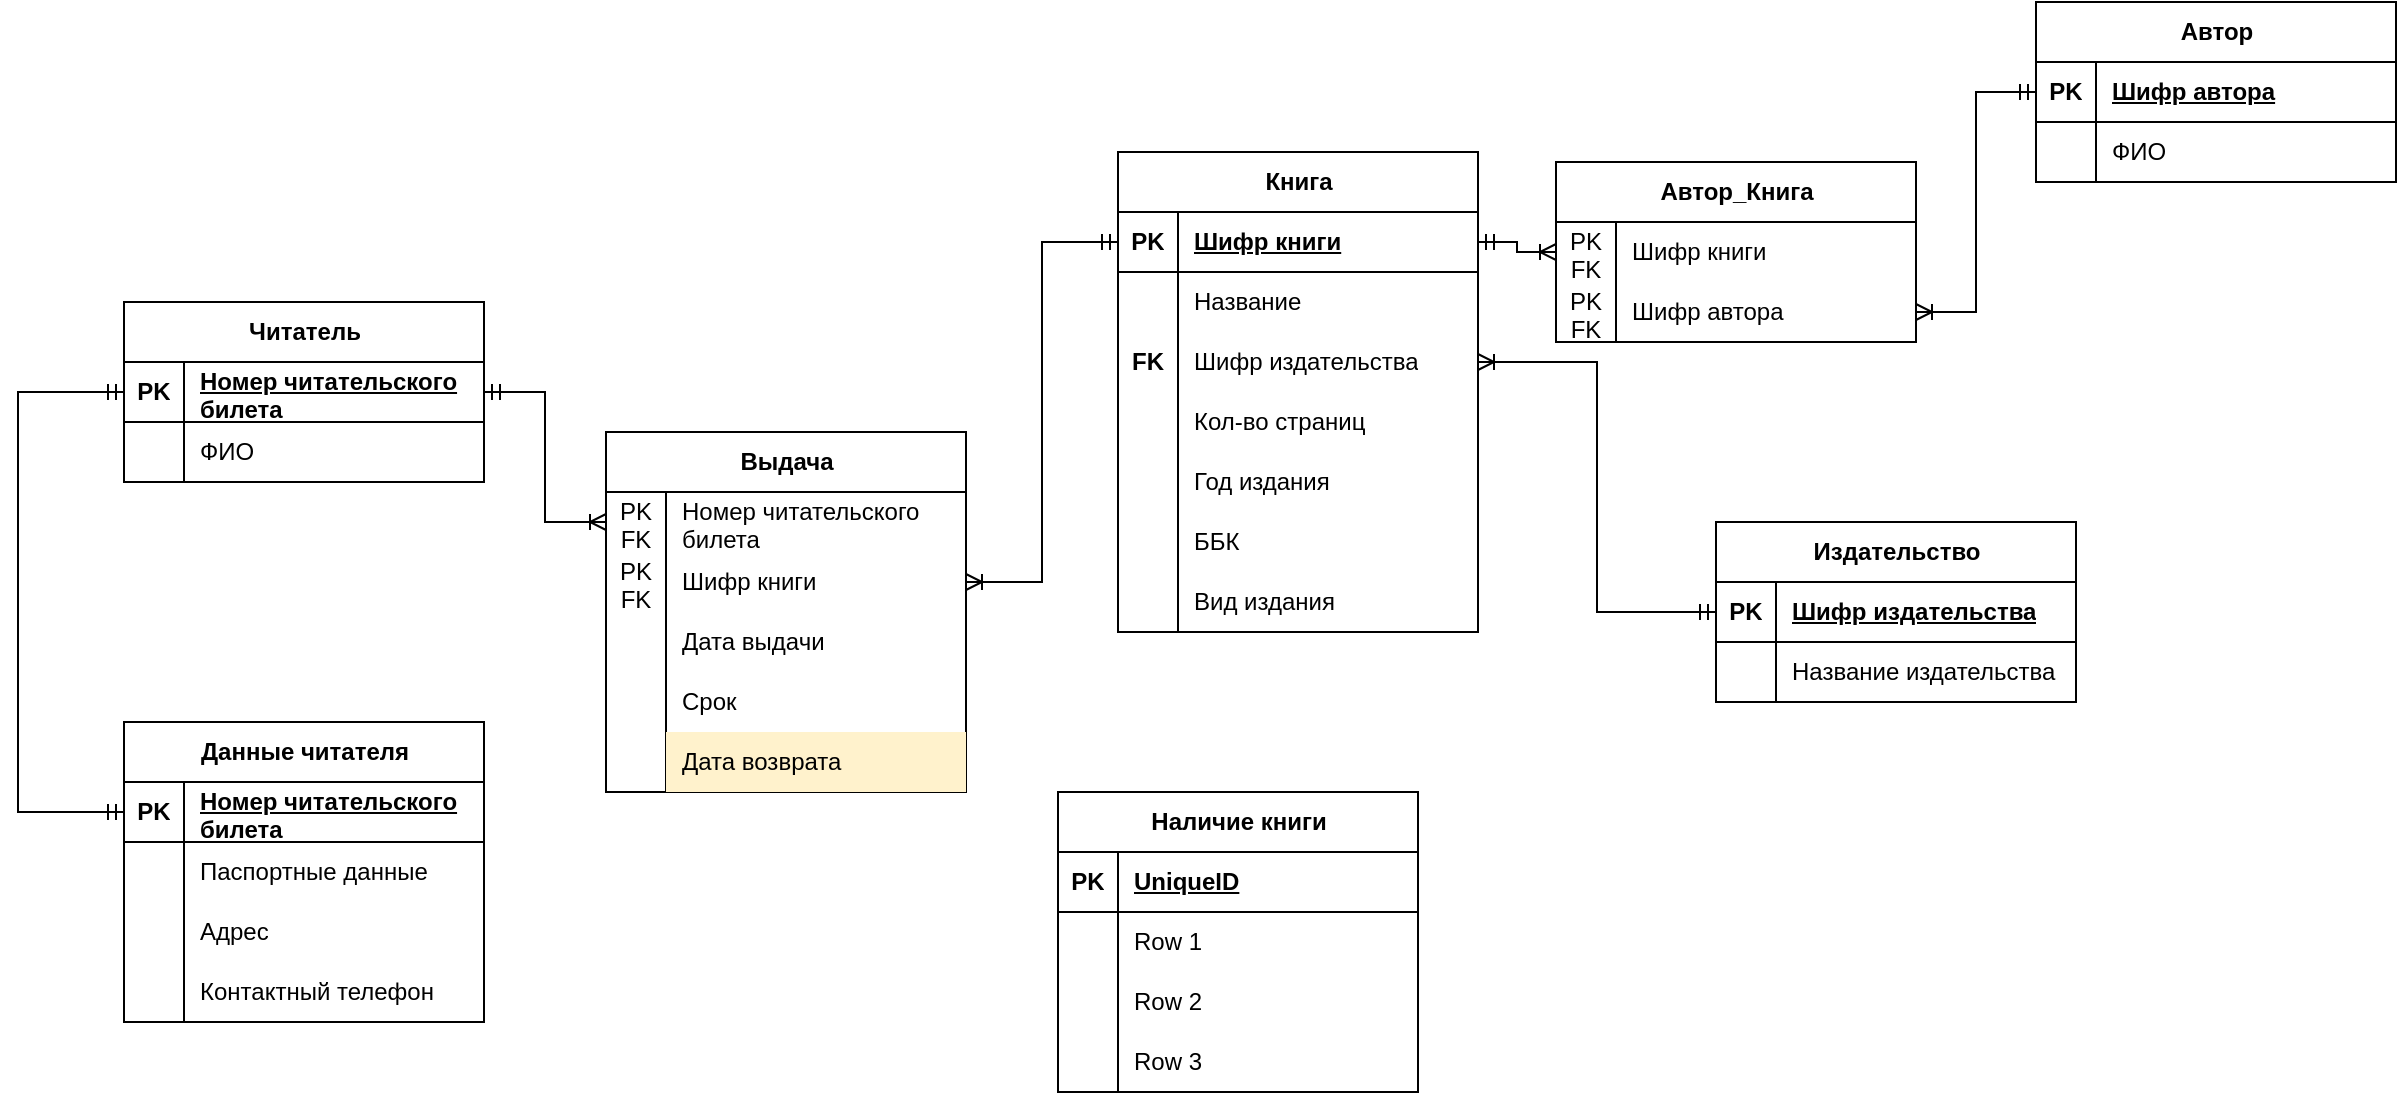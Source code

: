 <mxfile version="24.7.17">
  <diagram name="Страница — 1" id="LzeBoXB8WUXF_K56pBC5">
    <mxGraphModel dx="1434" dy="780" grid="1" gridSize="10" guides="1" tooltips="1" connect="1" arrows="1" fold="1" page="1" pageScale="1" pageWidth="827" pageHeight="1169" math="0" shadow="0">
      <root>
        <mxCell id="0" />
        <mxCell id="1" parent="0" />
        <mxCell id="ftoQZZpWw4mEpKQm2R86-1" value="Книга" style="shape=table;startSize=30;container=1;collapsible=1;childLayout=tableLayout;fixedRows=1;rowLines=0;fontStyle=1;align=center;resizeLast=1;html=1;" vertex="1" parent="1">
          <mxGeometry x="580" y="95" width="180" height="240" as="geometry" />
        </mxCell>
        <mxCell id="ftoQZZpWw4mEpKQm2R86-2" value="" style="shape=tableRow;horizontal=0;startSize=0;swimlaneHead=0;swimlaneBody=0;fillColor=none;collapsible=0;dropTarget=0;points=[[0,0.5],[1,0.5]];portConstraint=eastwest;top=0;left=0;right=0;bottom=1;" vertex="1" parent="ftoQZZpWw4mEpKQm2R86-1">
          <mxGeometry y="30" width="180" height="30" as="geometry" />
        </mxCell>
        <mxCell id="ftoQZZpWw4mEpKQm2R86-3" value="PK" style="shape=partialRectangle;connectable=0;fillColor=none;top=0;left=0;bottom=0;right=0;fontStyle=1;overflow=hidden;whiteSpace=wrap;html=1;" vertex="1" parent="ftoQZZpWw4mEpKQm2R86-2">
          <mxGeometry width="30" height="30" as="geometry">
            <mxRectangle width="30" height="30" as="alternateBounds" />
          </mxGeometry>
        </mxCell>
        <mxCell id="ftoQZZpWw4mEpKQm2R86-4" value="Шифр книги" style="shape=partialRectangle;connectable=0;fillColor=none;top=0;left=0;bottom=0;right=0;align=left;spacingLeft=6;fontStyle=5;overflow=hidden;whiteSpace=wrap;html=1;" vertex="1" parent="ftoQZZpWw4mEpKQm2R86-2">
          <mxGeometry x="30" width="150" height="30" as="geometry">
            <mxRectangle width="150" height="30" as="alternateBounds" />
          </mxGeometry>
        </mxCell>
        <mxCell id="ftoQZZpWw4mEpKQm2R86-5" value="" style="shape=tableRow;horizontal=0;startSize=0;swimlaneHead=0;swimlaneBody=0;fillColor=none;collapsible=0;dropTarget=0;points=[[0,0.5],[1,0.5]];portConstraint=eastwest;top=0;left=0;right=0;bottom=0;" vertex="1" parent="ftoQZZpWw4mEpKQm2R86-1">
          <mxGeometry y="60" width="180" height="30" as="geometry" />
        </mxCell>
        <mxCell id="ftoQZZpWw4mEpKQm2R86-6" value="" style="shape=partialRectangle;connectable=0;fillColor=none;top=0;left=0;bottom=0;right=0;editable=1;overflow=hidden;whiteSpace=wrap;html=1;" vertex="1" parent="ftoQZZpWw4mEpKQm2R86-5">
          <mxGeometry width="30" height="30" as="geometry">
            <mxRectangle width="30" height="30" as="alternateBounds" />
          </mxGeometry>
        </mxCell>
        <mxCell id="ftoQZZpWw4mEpKQm2R86-7" value="Название" style="shape=partialRectangle;connectable=0;fillColor=none;top=0;left=0;bottom=0;right=0;align=left;spacingLeft=6;overflow=hidden;whiteSpace=wrap;html=1;" vertex="1" parent="ftoQZZpWw4mEpKQm2R86-5">
          <mxGeometry x="30" width="150" height="30" as="geometry">
            <mxRectangle width="150" height="30" as="alternateBounds" />
          </mxGeometry>
        </mxCell>
        <mxCell id="ftoQZZpWw4mEpKQm2R86-11" value="" style="shape=tableRow;horizontal=0;startSize=0;swimlaneHead=0;swimlaneBody=0;fillColor=none;collapsible=0;dropTarget=0;points=[[0,0.5],[1,0.5]];portConstraint=eastwest;top=0;left=0;right=0;bottom=0;" vertex="1" parent="ftoQZZpWw4mEpKQm2R86-1">
          <mxGeometry y="90" width="180" height="30" as="geometry" />
        </mxCell>
        <mxCell id="ftoQZZpWw4mEpKQm2R86-12" value="&lt;b&gt;FK&lt;/b&gt;" style="shape=partialRectangle;connectable=0;fillColor=none;top=0;left=0;bottom=0;right=0;editable=1;overflow=hidden;whiteSpace=wrap;html=1;strokeWidth=1;perimeterSpacing=1;" vertex="1" parent="ftoQZZpWw4mEpKQm2R86-11">
          <mxGeometry width="30" height="30" as="geometry">
            <mxRectangle width="30" height="30" as="alternateBounds" />
          </mxGeometry>
        </mxCell>
        <mxCell id="ftoQZZpWw4mEpKQm2R86-13" value="Шифр издательства" style="shape=partialRectangle;connectable=0;fillColor=none;top=0;left=0;bottom=0;right=0;align=left;spacingLeft=6;overflow=hidden;whiteSpace=wrap;html=1;" vertex="1" parent="ftoQZZpWw4mEpKQm2R86-11">
          <mxGeometry x="30" width="150" height="30" as="geometry">
            <mxRectangle width="150" height="30" as="alternateBounds" />
          </mxGeometry>
        </mxCell>
        <mxCell id="ftoQZZpWw4mEpKQm2R86-17" style="shape=tableRow;horizontal=0;startSize=0;swimlaneHead=0;swimlaneBody=0;fillColor=none;collapsible=0;dropTarget=0;points=[[0,0.5],[1,0.5]];portConstraint=eastwest;top=0;left=0;right=0;bottom=0;" vertex="1" parent="ftoQZZpWw4mEpKQm2R86-1">
          <mxGeometry y="120" width="180" height="30" as="geometry" />
        </mxCell>
        <mxCell id="ftoQZZpWw4mEpKQm2R86-18" style="shape=partialRectangle;connectable=0;fillColor=none;top=0;left=0;bottom=0;right=0;editable=1;overflow=hidden;whiteSpace=wrap;html=1;" vertex="1" parent="ftoQZZpWw4mEpKQm2R86-17">
          <mxGeometry width="30" height="30" as="geometry">
            <mxRectangle width="30" height="30" as="alternateBounds" />
          </mxGeometry>
        </mxCell>
        <mxCell id="ftoQZZpWw4mEpKQm2R86-19" value="Кол-во страниц" style="shape=partialRectangle;connectable=0;fillColor=none;top=0;left=0;bottom=0;right=0;align=left;spacingLeft=6;overflow=hidden;whiteSpace=wrap;html=1;" vertex="1" parent="ftoQZZpWw4mEpKQm2R86-17">
          <mxGeometry x="30" width="150" height="30" as="geometry">
            <mxRectangle width="150" height="30" as="alternateBounds" />
          </mxGeometry>
        </mxCell>
        <mxCell id="ftoQZZpWw4mEpKQm2R86-93" style="shape=tableRow;horizontal=0;startSize=0;swimlaneHead=0;swimlaneBody=0;fillColor=none;collapsible=0;dropTarget=0;points=[[0,0.5],[1,0.5]];portConstraint=eastwest;top=0;left=0;right=0;bottom=0;" vertex="1" parent="ftoQZZpWw4mEpKQm2R86-1">
          <mxGeometry y="150" width="180" height="30" as="geometry" />
        </mxCell>
        <mxCell id="ftoQZZpWw4mEpKQm2R86-94" style="shape=partialRectangle;connectable=0;fillColor=none;top=0;left=0;bottom=0;right=0;editable=1;overflow=hidden;whiteSpace=wrap;html=1;" vertex="1" parent="ftoQZZpWw4mEpKQm2R86-93">
          <mxGeometry width="30" height="30" as="geometry">
            <mxRectangle width="30" height="30" as="alternateBounds" />
          </mxGeometry>
        </mxCell>
        <mxCell id="ftoQZZpWw4mEpKQm2R86-95" value="Год издания" style="shape=partialRectangle;connectable=0;fillColor=none;top=0;left=0;bottom=0;right=0;align=left;spacingLeft=6;overflow=hidden;whiteSpace=wrap;html=1;" vertex="1" parent="ftoQZZpWw4mEpKQm2R86-93">
          <mxGeometry x="30" width="150" height="30" as="geometry">
            <mxRectangle width="150" height="30" as="alternateBounds" />
          </mxGeometry>
        </mxCell>
        <mxCell id="ftoQZZpWw4mEpKQm2R86-14" style="shape=tableRow;horizontal=0;startSize=0;swimlaneHead=0;swimlaneBody=0;fillColor=none;collapsible=0;dropTarget=0;points=[[0,0.5],[1,0.5]];portConstraint=eastwest;top=0;left=0;right=0;bottom=0;" vertex="1" parent="ftoQZZpWw4mEpKQm2R86-1">
          <mxGeometry y="180" width="180" height="30" as="geometry" />
        </mxCell>
        <mxCell id="ftoQZZpWw4mEpKQm2R86-15" style="shape=partialRectangle;connectable=0;fillColor=none;top=0;left=0;bottom=0;right=0;editable=1;overflow=hidden;whiteSpace=wrap;html=1;" vertex="1" parent="ftoQZZpWw4mEpKQm2R86-14">
          <mxGeometry width="30" height="30" as="geometry">
            <mxRectangle width="30" height="30" as="alternateBounds" />
          </mxGeometry>
        </mxCell>
        <mxCell id="ftoQZZpWw4mEpKQm2R86-16" value="ББК" style="shape=partialRectangle;connectable=0;fillColor=none;top=0;left=0;bottom=0;right=0;align=left;spacingLeft=6;overflow=hidden;whiteSpace=wrap;html=1;" vertex="1" parent="ftoQZZpWw4mEpKQm2R86-14">
          <mxGeometry x="30" width="150" height="30" as="geometry">
            <mxRectangle width="150" height="30" as="alternateBounds" />
          </mxGeometry>
        </mxCell>
        <mxCell id="ftoQZZpWw4mEpKQm2R86-90" style="shape=tableRow;horizontal=0;startSize=0;swimlaneHead=0;swimlaneBody=0;fillColor=none;collapsible=0;dropTarget=0;points=[[0,0.5],[1,0.5]];portConstraint=eastwest;top=0;left=0;right=0;bottom=0;" vertex="1" parent="ftoQZZpWw4mEpKQm2R86-1">
          <mxGeometry y="210" width="180" height="30" as="geometry" />
        </mxCell>
        <mxCell id="ftoQZZpWw4mEpKQm2R86-91" style="shape=partialRectangle;connectable=0;fillColor=none;top=0;left=0;bottom=0;right=0;editable=1;overflow=hidden;whiteSpace=wrap;html=1;" vertex="1" parent="ftoQZZpWw4mEpKQm2R86-90">
          <mxGeometry width="30" height="30" as="geometry">
            <mxRectangle width="30" height="30" as="alternateBounds" />
          </mxGeometry>
        </mxCell>
        <mxCell id="ftoQZZpWw4mEpKQm2R86-92" value="Вид издания" style="shape=partialRectangle;connectable=0;fillColor=none;top=0;left=0;bottom=0;right=0;align=left;spacingLeft=6;overflow=hidden;whiteSpace=wrap;html=1;" vertex="1" parent="ftoQZZpWw4mEpKQm2R86-90">
          <mxGeometry x="30" width="150" height="30" as="geometry">
            <mxRectangle width="150" height="30" as="alternateBounds" />
          </mxGeometry>
        </mxCell>
        <mxCell id="ftoQZZpWw4mEpKQm2R86-20" value="Автор" style="shape=table;startSize=30;container=1;collapsible=1;childLayout=tableLayout;fixedRows=1;rowLines=0;fontStyle=1;align=center;resizeLast=1;html=1;" vertex="1" parent="1">
          <mxGeometry x="1039" y="20" width="180" height="90" as="geometry" />
        </mxCell>
        <mxCell id="ftoQZZpWw4mEpKQm2R86-21" value="" style="shape=tableRow;horizontal=0;startSize=0;swimlaneHead=0;swimlaneBody=0;fillColor=none;collapsible=0;dropTarget=0;points=[[0,0.5],[1,0.5]];portConstraint=eastwest;top=0;left=0;right=0;bottom=1;" vertex="1" parent="ftoQZZpWw4mEpKQm2R86-20">
          <mxGeometry y="30" width="180" height="30" as="geometry" />
        </mxCell>
        <mxCell id="ftoQZZpWw4mEpKQm2R86-22" value="PK" style="shape=partialRectangle;connectable=0;fillColor=none;top=0;left=0;bottom=0;right=0;fontStyle=1;overflow=hidden;whiteSpace=wrap;html=1;" vertex="1" parent="ftoQZZpWw4mEpKQm2R86-21">
          <mxGeometry width="30" height="30" as="geometry">
            <mxRectangle width="30" height="30" as="alternateBounds" />
          </mxGeometry>
        </mxCell>
        <mxCell id="ftoQZZpWw4mEpKQm2R86-23" value="Шифр автора" style="shape=partialRectangle;connectable=0;fillColor=none;top=0;left=0;bottom=0;right=0;align=left;spacingLeft=6;fontStyle=5;overflow=hidden;whiteSpace=wrap;html=1;" vertex="1" parent="ftoQZZpWw4mEpKQm2R86-21">
          <mxGeometry x="30" width="150" height="30" as="geometry">
            <mxRectangle width="150" height="30" as="alternateBounds" />
          </mxGeometry>
        </mxCell>
        <mxCell id="ftoQZZpWw4mEpKQm2R86-24" value="" style="shape=tableRow;horizontal=0;startSize=0;swimlaneHead=0;swimlaneBody=0;fillColor=none;collapsible=0;dropTarget=0;points=[[0,0.5],[1,0.5]];portConstraint=eastwest;top=0;left=0;right=0;bottom=0;" vertex="1" parent="ftoQZZpWw4mEpKQm2R86-20">
          <mxGeometry y="60" width="180" height="30" as="geometry" />
        </mxCell>
        <mxCell id="ftoQZZpWw4mEpKQm2R86-25" value="" style="shape=partialRectangle;connectable=0;fillColor=none;top=0;left=0;bottom=0;right=0;editable=1;overflow=hidden;whiteSpace=wrap;html=1;" vertex="1" parent="ftoQZZpWw4mEpKQm2R86-24">
          <mxGeometry width="30" height="30" as="geometry">
            <mxRectangle width="30" height="30" as="alternateBounds" />
          </mxGeometry>
        </mxCell>
        <mxCell id="ftoQZZpWw4mEpKQm2R86-26" value="ФИО" style="shape=partialRectangle;connectable=0;fillColor=none;top=0;left=0;bottom=0;right=0;align=left;spacingLeft=6;overflow=hidden;whiteSpace=wrap;html=1;" vertex="1" parent="ftoQZZpWw4mEpKQm2R86-24">
          <mxGeometry x="30" width="150" height="30" as="geometry">
            <mxRectangle width="150" height="30" as="alternateBounds" />
          </mxGeometry>
        </mxCell>
        <mxCell id="ftoQZZpWw4mEpKQm2R86-34" value="Издательство" style="shape=table;startSize=30;container=1;collapsible=1;childLayout=tableLayout;fixedRows=1;rowLines=0;fontStyle=1;align=center;resizeLast=1;html=1;" vertex="1" parent="1">
          <mxGeometry x="879" y="280" width="180" height="90" as="geometry" />
        </mxCell>
        <mxCell id="ftoQZZpWw4mEpKQm2R86-35" value="" style="shape=tableRow;horizontal=0;startSize=0;swimlaneHead=0;swimlaneBody=0;fillColor=none;collapsible=0;dropTarget=0;points=[[0,0.5],[1,0.5]];portConstraint=eastwest;top=0;left=0;right=0;bottom=1;" vertex="1" parent="ftoQZZpWw4mEpKQm2R86-34">
          <mxGeometry y="30" width="180" height="30" as="geometry" />
        </mxCell>
        <mxCell id="ftoQZZpWw4mEpKQm2R86-36" value="PK" style="shape=partialRectangle;connectable=0;fillColor=none;top=0;left=0;bottom=0;right=0;fontStyle=1;overflow=hidden;whiteSpace=wrap;html=1;" vertex="1" parent="ftoQZZpWw4mEpKQm2R86-35">
          <mxGeometry width="30" height="30" as="geometry">
            <mxRectangle width="30" height="30" as="alternateBounds" />
          </mxGeometry>
        </mxCell>
        <mxCell id="ftoQZZpWw4mEpKQm2R86-37" value="Шифр издательства" style="shape=partialRectangle;connectable=0;fillColor=none;top=0;left=0;bottom=0;right=0;align=left;spacingLeft=6;fontStyle=5;overflow=hidden;whiteSpace=wrap;html=1;" vertex="1" parent="ftoQZZpWw4mEpKQm2R86-35">
          <mxGeometry x="30" width="150" height="30" as="geometry">
            <mxRectangle width="150" height="30" as="alternateBounds" />
          </mxGeometry>
        </mxCell>
        <mxCell id="ftoQZZpWw4mEpKQm2R86-38" value="" style="shape=tableRow;horizontal=0;startSize=0;swimlaneHead=0;swimlaneBody=0;fillColor=none;collapsible=0;dropTarget=0;points=[[0,0.5],[1,0.5]];portConstraint=eastwest;top=0;left=0;right=0;bottom=0;" vertex="1" parent="ftoQZZpWw4mEpKQm2R86-34">
          <mxGeometry y="60" width="180" height="30" as="geometry" />
        </mxCell>
        <mxCell id="ftoQZZpWw4mEpKQm2R86-39" value="" style="shape=partialRectangle;connectable=0;fillColor=none;top=0;left=0;bottom=0;right=0;editable=1;overflow=hidden;whiteSpace=wrap;html=1;" vertex="1" parent="ftoQZZpWw4mEpKQm2R86-38">
          <mxGeometry width="30" height="30" as="geometry">
            <mxRectangle width="30" height="30" as="alternateBounds" />
          </mxGeometry>
        </mxCell>
        <mxCell id="ftoQZZpWw4mEpKQm2R86-40" value="Название издательства" style="shape=partialRectangle;connectable=0;fillColor=none;top=0;left=0;bottom=0;right=0;align=left;spacingLeft=6;overflow=hidden;whiteSpace=wrap;html=1;" vertex="1" parent="ftoQZZpWw4mEpKQm2R86-38">
          <mxGeometry x="30" width="150" height="30" as="geometry">
            <mxRectangle width="150" height="30" as="alternateBounds" />
          </mxGeometry>
        </mxCell>
        <mxCell id="ftoQZZpWw4mEpKQm2R86-47" value="" style="edgeStyle=orthogonalEdgeStyle;fontSize=12;html=1;endArrow=ERoneToMany;startArrow=ERmandOne;rounded=0;entryX=1;entryY=0.5;entryDx=0;entryDy=0;" edge="1" parent="1" source="ftoQZZpWw4mEpKQm2R86-35" target="ftoQZZpWw4mEpKQm2R86-11">
          <mxGeometry width="100" height="100" relative="1" as="geometry">
            <mxPoint x="649" y="440" as="sourcePoint" />
            <mxPoint x="749" y="340" as="targetPoint" />
          </mxGeometry>
        </mxCell>
        <mxCell id="ftoQZZpWw4mEpKQm2R86-48" value="Автор_Книга" style="shape=table;startSize=30;container=1;collapsible=1;childLayout=tableLayout;fixedRows=1;rowLines=0;fontStyle=1;align=center;resizeLast=1;html=1;" vertex="1" parent="1">
          <mxGeometry x="799" y="100" width="180" height="90" as="geometry" />
        </mxCell>
        <mxCell id="ftoQZZpWw4mEpKQm2R86-52" value="" style="shape=tableRow;horizontal=0;startSize=0;swimlaneHead=0;swimlaneBody=0;fillColor=none;collapsible=0;dropTarget=0;points=[[0,0.5],[1,0.5]];portConstraint=eastwest;top=0;left=0;right=0;bottom=0;" vertex="1" parent="ftoQZZpWw4mEpKQm2R86-48">
          <mxGeometry y="30" width="180" height="30" as="geometry" />
        </mxCell>
        <mxCell id="ftoQZZpWw4mEpKQm2R86-53" value="PK FK" style="shape=partialRectangle;connectable=0;fillColor=none;top=0;left=0;bottom=0;right=0;editable=1;overflow=hidden;whiteSpace=wrap;html=1;" vertex="1" parent="ftoQZZpWw4mEpKQm2R86-52">
          <mxGeometry width="30" height="30" as="geometry">
            <mxRectangle width="30" height="30" as="alternateBounds" />
          </mxGeometry>
        </mxCell>
        <mxCell id="ftoQZZpWw4mEpKQm2R86-54" value="Шифр книги" style="shape=partialRectangle;connectable=0;fillColor=none;top=0;left=0;bottom=0;right=0;align=left;spacingLeft=6;overflow=hidden;whiteSpace=wrap;html=1;" vertex="1" parent="ftoQZZpWw4mEpKQm2R86-52">
          <mxGeometry x="30" width="150" height="30" as="geometry">
            <mxRectangle width="150" height="30" as="alternateBounds" />
          </mxGeometry>
        </mxCell>
        <mxCell id="ftoQZZpWw4mEpKQm2R86-55" value="" style="shape=tableRow;horizontal=0;startSize=0;swimlaneHead=0;swimlaneBody=0;fillColor=none;collapsible=0;dropTarget=0;points=[[0,0.5],[1,0.5]];portConstraint=eastwest;top=0;left=0;right=0;bottom=0;" vertex="1" parent="ftoQZZpWw4mEpKQm2R86-48">
          <mxGeometry y="60" width="180" height="30" as="geometry" />
        </mxCell>
        <mxCell id="ftoQZZpWw4mEpKQm2R86-56" value="PK FK" style="shape=partialRectangle;connectable=0;fillColor=none;top=0;left=0;bottom=0;right=0;editable=1;overflow=hidden;whiteSpace=wrap;html=1;" vertex="1" parent="ftoQZZpWw4mEpKQm2R86-55">
          <mxGeometry width="30" height="30" as="geometry">
            <mxRectangle width="30" height="30" as="alternateBounds" />
          </mxGeometry>
        </mxCell>
        <mxCell id="ftoQZZpWw4mEpKQm2R86-57" value="Шифр автора" style="shape=partialRectangle;connectable=0;fillColor=none;top=0;left=0;bottom=0;right=0;align=left;spacingLeft=6;overflow=hidden;whiteSpace=wrap;html=1;" vertex="1" parent="ftoQZZpWw4mEpKQm2R86-55">
          <mxGeometry x="30" width="150" height="30" as="geometry">
            <mxRectangle width="150" height="30" as="alternateBounds" />
          </mxGeometry>
        </mxCell>
        <mxCell id="ftoQZZpWw4mEpKQm2R86-61" value="" style="edgeStyle=orthogonalEdgeStyle;fontSize=12;html=1;endArrow=ERoneToMany;startArrow=ERmandOne;rounded=0;entryX=0;entryY=0.5;entryDx=0;entryDy=0;exitX=1;exitY=0.5;exitDx=0;exitDy=0;" edge="1" parent="1" source="ftoQZZpWw4mEpKQm2R86-2" target="ftoQZZpWw4mEpKQm2R86-52">
          <mxGeometry width="100" height="100" relative="1" as="geometry">
            <mxPoint x="944" y="430" as="sourcePoint" />
            <mxPoint x="834" y="220" as="targetPoint" />
          </mxGeometry>
        </mxCell>
        <mxCell id="ftoQZZpWw4mEpKQm2R86-62" value="" style="edgeStyle=orthogonalEdgeStyle;fontSize=12;html=1;endArrow=ERoneToMany;startArrow=ERmandOne;rounded=0;entryX=1;entryY=0.5;entryDx=0;entryDy=0;exitX=0;exitY=0.5;exitDx=0;exitDy=0;" edge="1" parent="1" source="ftoQZZpWw4mEpKQm2R86-21" target="ftoQZZpWw4mEpKQm2R86-55">
          <mxGeometry width="100" height="100" relative="1" as="geometry">
            <mxPoint x="889" y="290" as="sourcePoint" />
            <mxPoint x="999" y="210" as="targetPoint" />
          </mxGeometry>
        </mxCell>
        <mxCell id="ftoQZZpWw4mEpKQm2R86-63" value="Читатель" style="shape=table;startSize=30;container=1;collapsible=1;childLayout=tableLayout;fixedRows=1;rowLines=0;fontStyle=1;align=center;resizeLast=1;html=1;" vertex="1" parent="1">
          <mxGeometry x="83" y="170" width="180" height="90" as="geometry" />
        </mxCell>
        <mxCell id="ftoQZZpWw4mEpKQm2R86-64" value="" style="shape=tableRow;horizontal=0;startSize=0;swimlaneHead=0;swimlaneBody=0;fillColor=none;collapsible=0;dropTarget=0;points=[[0,0.5],[1,0.5]];portConstraint=eastwest;top=0;left=0;right=0;bottom=1;" vertex="1" parent="ftoQZZpWw4mEpKQm2R86-63">
          <mxGeometry y="30" width="180" height="30" as="geometry" />
        </mxCell>
        <mxCell id="ftoQZZpWw4mEpKQm2R86-65" value="PK" style="shape=partialRectangle;connectable=0;fillColor=none;top=0;left=0;bottom=0;right=0;fontStyle=1;overflow=hidden;whiteSpace=wrap;html=1;" vertex="1" parent="ftoQZZpWw4mEpKQm2R86-64">
          <mxGeometry width="30" height="30" as="geometry">
            <mxRectangle width="30" height="30" as="alternateBounds" />
          </mxGeometry>
        </mxCell>
        <mxCell id="ftoQZZpWw4mEpKQm2R86-66" value="Номер читательского билета" style="shape=partialRectangle;connectable=0;fillColor=none;top=0;left=0;bottom=0;right=0;align=left;spacingLeft=6;fontStyle=5;overflow=hidden;whiteSpace=wrap;html=1;" vertex="1" parent="ftoQZZpWw4mEpKQm2R86-64">
          <mxGeometry x="30" width="150" height="30" as="geometry">
            <mxRectangle width="150" height="30" as="alternateBounds" />
          </mxGeometry>
        </mxCell>
        <mxCell id="ftoQZZpWw4mEpKQm2R86-67" value="" style="shape=tableRow;horizontal=0;startSize=0;swimlaneHead=0;swimlaneBody=0;fillColor=none;collapsible=0;dropTarget=0;points=[[0,0.5],[1,0.5]];portConstraint=eastwest;top=0;left=0;right=0;bottom=0;" vertex="1" parent="ftoQZZpWw4mEpKQm2R86-63">
          <mxGeometry y="60" width="180" height="30" as="geometry" />
        </mxCell>
        <mxCell id="ftoQZZpWw4mEpKQm2R86-68" value="" style="shape=partialRectangle;connectable=0;fillColor=none;top=0;left=0;bottom=0;right=0;editable=1;overflow=hidden;whiteSpace=wrap;html=1;" vertex="1" parent="ftoQZZpWw4mEpKQm2R86-67">
          <mxGeometry width="30" height="30" as="geometry">
            <mxRectangle width="30" height="30" as="alternateBounds" />
          </mxGeometry>
        </mxCell>
        <mxCell id="ftoQZZpWw4mEpKQm2R86-69" value="ФИО" style="shape=partialRectangle;connectable=0;fillColor=none;top=0;left=0;bottom=0;right=0;align=left;spacingLeft=6;overflow=hidden;whiteSpace=wrap;html=1;" vertex="1" parent="ftoQZZpWw4mEpKQm2R86-67">
          <mxGeometry x="30" width="150" height="30" as="geometry">
            <mxRectangle width="150" height="30" as="alternateBounds" />
          </mxGeometry>
        </mxCell>
        <mxCell id="ftoQZZpWw4mEpKQm2R86-76" value="Данные читателя" style="shape=table;startSize=30;container=1;collapsible=1;childLayout=tableLayout;fixedRows=1;rowLines=0;fontStyle=1;align=center;resizeLast=1;html=1;" vertex="1" parent="1">
          <mxGeometry x="83" y="380" width="180" height="150" as="geometry" />
        </mxCell>
        <mxCell id="ftoQZZpWw4mEpKQm2R86-77" value="" style="shape=tableRow;horizontal=0;startSize=0;swimlaneHead=0;swimlaneBody=0;fillColor=none;collapsible=0;dropTarget=0;points=[[0,0.5],[1,0.5]];portConstraint=eastwest;top=0;left=0;right=0;bottom=1;" vertex="1" parent="ftoQZZpWw4mEpKQm2R86-76">
          <mxGeometry y="30" width="180" height="30" as="geometry" />
        </mxCell>
        <mxCell id="ftoQZZpWw4mEpKQm2R86-78" value="PK" style="shape=partialRectangle;connectable=0;fillColor=none;top=0;left=0;bottom=0;right=0;fontStyle=1;overflow=hidden;whiteSpace=wrap;html=1;" vertex="1" parent="ftoQZZpWw4mEpKQm2R86-77">
          <mxGeometry width="30" height="30" as="geometry">
            <mxRectangle width="30" height="30" as="alternateBounds" />
          </mxGeometry>
        </mxCell>
        <mxCell id="ftoQZZpWw4mEpKQm2R86-79" value="Номер читательского билета" style="shape=partialRectangle;connectable=0;fillColor=none;top=0;left=0;bottom=0;right=0;align=left;spacingLeft=6;fontStyle=5;overflow=hidden;whiteSpace=wrap;html=1;" vertex="1" parent="ftoQZZpWw4mEpKQm2R86-77">
          <mxGeometry x="30" width="150" height="30" as="geometry">
            <mxRectangle width="150" height="30" as="alternateBounds" />
          </mxGeometry>
        </mxCell>
        <mxCell id="ftoQZZpWw4mEpKQm2R86-80" value="" style="shape=tableRow;horizontal=0;startSize=0;swimlaneHead=0;swimlaneBody=0;fillColor=none;collapsible=0;dropTarget=0;points=[[0,0.5],[1,0.5]];portConstraint=eastwest;top=0;left=0;right=0;bottom=0;" vertex="1" parent="ftoQZZpWw4mEpKQm2R86-76">
          <mxGeometry y="60" width="180" height="30" as="geometry" />
        </mxCell>
        <mxCell id="ftoQZZpWw4mEpKQm2R86-81" value="" style="shape=partialRectangle;connectable=0;fillColor=none;top=0;left=0;bottom=0;right=0;editable=1;overflow=hidden;whiteSpace=wrap;html=1;" vertex="1" parent="ftoQZZpWw4mEpKQm2R86-80">
          <mxGeometry width="30" height="30" as="geometry">
            <mxRectangle width="30" height="30" as="alternateBounds" />
          </mxGeometry>
        </mxCell>
        <mxCell id="ftoQZZpWw4mEpKQm2R86-82" value="Паспортные данные" style="shape=partialRectangle;connectable=0;fillColor=none;top=0;left=0;bottom=0;right=0;align=left;spacingLeft=6;overflow=hidden;whiteSpace=wrap;html=1;" vertex="1" parent="ftoQZZpWw4mEpKQm2R86-80">
          <mxGeometry x="30" width="150" height="30" as="geometry">
            <mxRectangle width="150" height="30" as="alternateBounds" />
          </mxGeometry>
        </mxCell>
        <mxCell id="ftoQZZpWw4mEpKQm2R86-83" value="" style="shape=tableRow;horizontal=0;startSize=0;swimlaneHead=0;swimlaneBody=0;fillColor=none;collapsible=0;dropTarget=0;points=[[0,0.5],[1,0.5]];portConstraint=eastwest;top=0;left=0;right=0;bottom=0;" vertex="1" parent="ftoQZZpWw4mEpKQm2R86-76">
          <mxGeometry y="90" width="180" height="30" as="geometry" />
        </mxCell>
        <mxCell id="ftoQZZpWw4mEpKQm2R86-84" value="" style="shape=partialRectangle;connectable=0;fillColor=none;top=0;left=0;bottom=0;right=0;editable=1;overflow=hidden;whiteSpace=wrap;html=1;" vertex="1" parent="ftoQZZpWw4mEpKQm2R86-83">
          <mxGeometry width="30" height="30" as="geometry">
            <mxRectangle width="30" height="30" as="alternateBounds" />
          </mxGeometry>
        </mxCell>
        <mxCell id="ftoQZZpWw4mEpKQm2R86-85" value="Адрес" style="shape=partialRectangle;connectable=0;fillColor=none;top=0;left=0;bottom=0;right=0;align=left;spacingLeft=6;overflow=hidden;whiteSpace=wrap;html=1;" vertex="1" parent="ftoQZZpWw4mEpKQm2R86-83">
          <mxGeometry x="30" width="150" height="30" as="geometry">
            <mxRectangle width="150" height="30" as="alternateBounds" />
          </mxGeometry>
        </mxCell>
        <mxCell id="ftoQZZpWw4mEpKQm2R86-86" value="" style="shape=tableRow;horizontal=0;startSize=0;swimlaneHead=0;swimlaneBody=0;fillColor=none;collapsible=0;dropTarget=0;points=[[0,0.5],[1,0.5]];portConstraint=eastwest;top=0;left=0;right=0;bottom=0;" vertex="1" parent="ftoQZZpWw4mEpKQm2R86-76">
          <mxGeometry y="120" width="180" height="30" as="geometry" />
        </mxCell>
        <mxCell id="ftoQZZpWw4mEpKQm2R86-87" value="" style="shape=partialRectangle;connectable=0;fillColor=none;top=0;left=0;bottom=0;right=0;editable=1;overflow=hidden;whiteSpace=wrap;html=1;" vertex="1" parent="ftoQZZpWw4mEpKQm2R86-86">
          <mxGeometry width="30" height="30" as="geometry">
            <mxRectangle width="30" height="30" as="alternateBounds" />
          </mxGeometry>
        </mxCell>
        <mxCell id="ftoQZZpWw4mEpKQm2R86-88" value="Контактный телефон" style="shape=partialRectangle;connectable=0;fillColor=none;top=0;left=0;bottom=0;right=0;align=left;spacingLeft=6;overflow=hidden;whiteSpace=wrap;html=1;" vertex="1" parent="ftoQZZpWw4mEpKQm2R86-86">
          <mxGeometry x="30" width="150" height="30" as="geometry">
            <mxRectangle width="150" height="30" as="alternateBounds" />
          </mxGeometry>
        </mxCell>
        <mxCell id="ftoQZZpWw4mEpKQm2R86-89" value="" style="edgeStyle=elbowEdgeStyle;fontSize=12;html=1;endArrow=ERmandOne;startArrow=ERmandOne;rounded=0;entryX=0;entryY=0.5;entryDx=0;entryDy=0;exitX=0;exitY=0.5;exitDx=0;exitDy=0;" edge="1" parent="1" source="ftoQZZpWw4mEpKQm2R86-77" target="ftoQZZpWw4mEpKQm2R86-64">
          <mxGeometry width="100" height="100" relative="1" as="geometry">
            <mxPoint x="40" y="460" as="sourcePoint" />
            <mxPoint x="140" y="360" as="targetPoint" />
            <Array as="points">
              <mxPoint x="30" y="320" />
            </Array>
          </mxGeometry>
        </mxCell>
        <mxCell id="ftoQZZpWw4mEpKQm2R86-96" value="Выдача" style="shape=table;startSize=30;container=1;collapsible=1;childLayout=tableLayout;fixedRows=1;rowLines=0;fontStyle=1;align=center;resizeLast=1;html=1;" vertex="1" parent="1">
          <mxGeometry x="324" y="235" width="180" height="180" as="geometry" />
        </mxCell>
        <mxCell id="ftoQZZpWw4mEpKQm2R86-100" value="" style="shape=tableRow;horizontal=0;startSize=0;swimlaneHead=0;swimlaneBody=0;fillColor=none;collapsible=0;dropTarget=0;points=[[0,0.5],[1,0.5]];portConstraint=eastwest;top=0;left=0;right=0;bottom=0;" vertex="1" parent="ftoQZZpWw4mEpKQm2R86-96">
          <mxGeometry y="30" width="180" height="30" as="geometry" />
        </mxCell>
        <mxCell id="ftoQZZpWw4mEpKQm2R86-101" value="PK FK" style="shape=partialRectangle;connectable=0;fillColor=none;top=0;left=0;bottom=0;right=0;editable=1;overflow=hidden;whiteSpace=wrap;html=1;" vertex="1" parent="ftoQZZpWw4mEpKQm2R86-100">
          <mxGeometry width="30" height="30" as="geometry">
            <mxRectangle width="30" height="30" as="alternateBounds" />
          </mxGeometry>
        </mxCell>
        <mxCell id="ftoQZZpWw4mEpKQm2R86-102" value="&lt;span style=&quot;&quot;&gt;Номер читательского билета&lt;/span&gt;" style="shape=partialRectangle;connectable=0;fillColor=none;top=0;left=0;bottom=0;right=0;align=left;spacingLeft=6;overflow=hidden;whiteSpace=wrap;html=1;verticalAlign=middle;fontStyle=0" vertex="1" parent="ftoQZZpWw4mEpKQm2R86-100">
          <mxGeometry x="30" width="150" height="30" as="geometry">
            <mxRectangle width="150" height="30" as="alternateBounds" />
          </mxGeometry>
        </mxCell>
        <mxCell id="ftoQZZpWw4mEpKQm2R86-103" value="" style="shape=tableRow;horizontal=0;startSize=0;swimlaneHead=0;swimlaneBody=0;fillColor=none;collapsible=0;dropTarget=0;points=[[0,0.5],[1,0.5]];portConstraint=eastwest;top=0;left=0;right=0;bottom=0;" vertex="1" parent="ftoQZZpWw4mEpKQm2R86-96">
          <mxGeometry y="60" width="180" height="30" as="geometry" />
        </mxCell>
        <mxCell id="ftoQZZpWw4mEpKQm2R86-104" value="PK FK" style="shape=partialRectangle;connectable=0;fillColor=none;top=0;left=0;bottom=0;right=0;editable=1;overflow=hidden;whiteSpace=wrap;html=1;" vertex="1" parent="ftoQZZpWw4mEpKQm2R86-103">
          <mxGeometry width="30" height="30" as="geometry">
            <mxRectangle width="30" height="30" as="alternateBounds" />
          </mxGeometry>
        </mxCell>
        <mxCell id="ftoQZZpWw4mEpKQm2R86-105" value="Шифр книги" style="shape=partialRectangle;connectable=0;fillColor=none;top=0;left=0;bottom=0;right=0;align=left;spacingLeft=6;overflow=hidden;whiteSpace=wrap;html=1;" vertex="1" parent="ftoQZZpWw4mEpKQm2R86-103">
          <mxGeometry x="30" width="150" height="30" as="geometry">
            <mxRectangle width="150" height="30" as="alternateBounds" />
          </mxGeometry>
        </mxCell>
        <mxCell id="ftoQZZpWw4mEpKQm2R86-106" value="" style="shape=tableRow;horizontal=0;startSize=0;swimlaneHead=0;swimlaneBody=0;fillColor=none;collapsible=0;dropTarget=0;points=[[0,0.5],[1,0.5]];portConstraint=eastwest;top=0;left=0;right=0;bottom=0;" vertex="1" parent="ftoQZZpWw4mEpKQm2R86-96">
          <mxGeometry y="90" width="180" height="30" as="geometry" />
        </mxCell>
        <mxCell id="ftoQZZpWw4mEpKQm2R86-107" value="" style="shape=partialRectangle;connectable=0;fillColor=none;top=0;left=0;bottom=0;right=0;editable=1;overflow=hidden;whiteSpace=wrap;html=1;" vertex="1" parent="ftoQZZpWw4mEpKQm2R86-106">
          <mxGeometry width="30" height="30" as="geometry">
            <mxRectangle width="30" height="30" as="alternateBounds" />
          </mxGeometry>
        </mxCell>
        <mxCell id="ftoQZZpWw4mEpKQm2R86-108" value="Дата выдачи" style="shape=partialRectangle;connectable=0;fillColor=none;top=0;left=0;bottom=0;right=0;align=left;spacingLeft=6;overflow=hidden;whiteSpace=wrap;html=1;" vertex="1" parent="ftoQZZpWw4mEpKQm2R86-106">
          <mxGeometry x="30" width="150" height="30" as="geometry">
            <mxRectangle width="150" height="30" as="alternateBounds" />
          </mxGeometry>
        </mxCell>
        <mxCell id="ftoQZZpWw4mEpKQm2R86-109" style="shape=tableRow;horizontal=0;startSize=0;swimlaneHead=0;swimlaneBody=0;fillColor=none;collapsible=0;dropTarget=0;points=[[0,0.5],[1,0.5]];portConstraint=eastwest;top=0;left=0;right=0;bottom=0;" vertex="1" parent="ftoQZZpWw4mEpKQm2R86-96">
          <mxGeometry y="120" width="180" height="30" as="geometry" />
        </mxCell>
        <mxCell id="ftoQZZpWw4mEpKQm2R86-110" style="shape=partialRectangle;connectable=0;fillColor=none;top=0;left=0;bottom=0;right=0;editable=1;overflow=hidden;whiteSpace=wrap;html=1;" vertex="1" parent="ftoQZZpWw4mEpKQm2R86-109">
          <mxGeometry width="30" height="30" as="geometry">
            <mxRectangle width="30" height="30" as="alternateBounds" />
          </mxGeometry>
        </mxCell>
        <mxCell id="ftoQZZpWw4mEpKQm2R86-111" value="Срок&amp;nbsp;" style="shape=partialRectangle;connectable=0;fillColor=none;top=0;left=0;bottom=0;right=0;align=left;spacingLeft=6;overflow=hidden;whiteSpace=wrap;html=1;" vertex="1" parent="ftoQZZpWw4mEpKQm2R86-109">
          <mxGeometry x="30" width="150" height="30" as="geometry">
            <mxRectangle width="150" height="30" as="alternateBounds" />
          </mxGeometry>
        </mxCell>
        <mxCell id="ftoQZZpWw4mEpKQm2R86-112" style="shape=tableRow;horizontal=0;startSize=0;swimlaneHead=0;swimlaneBody=0;fillColor=none;collapsible=0;dropTarget=0;points=[[0,0.5],[1,0.5]];portConstraint=eastwest;top=0;left=0;right=0;bottom=0;" vertex="1" parent="ftoQZZpWw4mEpKQm2R86-96">
          <mxGeometry y="150" width="180" height="30" as="geometry" />
        </mxCell>
        <mxCell id="ftoQZZpWw4mEpKQm2R86-113" style="shape=partialRectangle;connectable=0;fillColor=none;top=0;left=0;bottom=0;right=0;editable=1;overflow=hidden;whiteSpace=wrap;html=1;" vertex="1" parent="ftoQZZpWw4mEpKQm2R86-112">
          <mxGeometry width="30" height="30" as="geometry">
            <mxRectangle width="30" height="30" as="alternateBounds" />
          </mxGeometry>
        </mxCell>
        <mxCell id="ftoQZZpWw4mEpKQm2R86-114" value="Дата возврата" style="shape=partialRectangle;connectable=0;fillColor=#fff2cc;top=0;left=0;bottom=0;right=0;align=left;spacingLeft=6;overflow=hidden;whiteSpace=wrap;html=1;strokeColor=#d6b656;" vertex="1" parent="ftoQZZpWw4mEpKQm2R86-112">
          <mxGeometry x="30" width="150" height="30" as="geometry">
            <mxRectangle width="150" height="30" as="alternateBounds" />
          </mxGeometry>
        </mxCell>
        <mxCell id="ftoQZZpWw4mEpKQm2R86-115" value="" style="edgeStyle=orthogonalEdgeStyle;fontSize=12;html=1;endArrow=ERoneToMany;startArrow=ERmandOne;rounded=0;entryX=0;entryY=0.5;entryDx=0;entryDy=0;exitX=1;exitY=0.5;exitDx=0;exitDy=0;" edge="1" parent="1" source="ftoQZZpWw4mEpKQm2R86-64" target="ftoQZZpWw4mEpKQm2R86-100">
          <mxGeometry width="100" height="100" relative="1" as="geometry">
            <mxPoint x="240" y="324.75" as="sourcePoint" />
            <mxPoint x="270" y="254.75" as="targetPoint" />
          </mxGeometry>
        </mxCell>
        <mxCell id="ftoQZZpWw4mEpKQm2R86-116" value="" style="edgeStyle=orthogonalEdgeStyle;fontSize=12;html=1;endArrow=ERoneToMany;startArrow=ERmandOne;rounded=0;entryX=1;entryY=0.5;entryDx=0;entryDy=0;" edge="1" parent="1" source="ftoQZZpWw4mEpKQm2R86-2" target="ftoQZZpWw4mEpKQm2R86-103">
          <mxGeometry width="100" height="100" relative="1" as="geometry">
            <mxPoint x="273" y="225" as="sourcePoint" />
            <mxPoint x="340" y="270" as="targetPoint" />
          </mxGeometry>
        </mxCell>
        <mxCell id="ftoQZZpWw4mEpKQm2R86-117" value="Наличие книги" style="shape=table;startSize=30;container=1;collapsible=1;childLayout=tableLayout;fixedRows=1;rowLines=0;fontStyle=1;align=center;resizeLast=1;html=1;" vertex="1" parent="1">
          <mxGeometry x="550" y="415" width="180" height="150" as="geometry" />
        </mxCell>
        <mxCell id="ftoQZZpWw4mEpKQm2R86-118" value="" style="shape=tableRow;horizontal=0;startSize=0;swimlaneHead=0;swimlaneBody=0;fillColor=none;collapsible=0;dropTarget=0;points=[[0,0.5],[1,0.5]];portConstraint=eastwest;top=0;left=0;right=0;bottom=1;" vertex="1" parent="ftoQZZpWw4mEpKQm2R86-117">
          <mxGeometry y="30" width="180" height="30" as="geometry" />
        </mxCell>
        <mxCell id="ftoQZZpWw4mEpKQm2R86-119" value="PK" style="shape=partialRectangle;connectable=0;fillColor=none;top=0;left=0;bottom=0;right=0;fontStyle=1;overflow=hidden;whiteSpace=wrap;html=1;" vertex="1" parent="ftoQZZpWw4mEpKQm2R86-118">
          <mxGeometry width="30" height="30" as="geometry">
            <mxRectangle width="30" height="30" as="alternateBounds" />
          </mxGeometry>
        </mxCell>
        <mxCell id="ftoQZZpWw4mEpKQm2R86-120" value="UniqueID" style="shape=partialRectangle;connectable=0;fillColor=none;top=0;left=0;bottom=0;right=0;align=left;spacingLeft=6;fontStyle=5;overflow=hidden;whiteSpace=wrap;html=1;" vertex="1" parent="ftoQZZpWw4mEpKQm2R86-118">
          <mxGeometry x="30" width="150" height="30" as="geometry">
            <mxRectangle width="150" height="30" as="alternateBounds" />
          </mxGeometry>
        </mxCell>
        <mxCell id="ftoQZZpWw4mEpKQm2R86-121" value="" style="shape=tableRow;horizontal=0;startSize=0;swimlaneHead=0;swimlaneBody=0;fillColor=none;collapsible=0;dropTarget=0;points=[[0,0.5],[1,0.5]];portConstraint=eastwest;top=0;left=0;right=0;bottom=0;" vertex="1" parent="ftoQZZpWw4mEpKQm2R86-117">
          <mxGeometry y="60" width="180" height="30" as="geometry" />
        </mxCell>
        <mxCell id="ftoQZZpWw4mEpKQm2R86-122" value="" style="shape=partialRectangle;connectable=0;fillColor=none;top=0;left=0;bottom=0;right=0;editable=1;overflow=hidden;whiteSpace=wrap;html=1;" vertex="1" parent="ftoQZZpWw4mEpKQm2R86-121">
          <mxGeometry width="30" height="30" as="geometry">
            <mxRectangle width="30" height="30" as="alternateBounds" />
          </mxGeometry>
        </mxCell>
        <mxCell id="ftoQZZpWw4mEpKQm2R86-123" value="Row 1" style="shape=partialRectangle;connectable=0;fillColor=none;top=0;left=0;bottom=0;right=0;align=left;spacingLeft=6;overflow=hidden;whiteSpace=wrap;html=1;" vertex="1" parent="ftoQZZpWw4mEpKQm2R86-121">
          <mxGeometry x="30" width="150" height="30" as="geometry">
            <mxRectangle width="150" height="30" as="alternateBounds" />
          </mxGeometry>
        </mxCell>
        <mxCell id="ftoQZZpWw4mEpKQm2R86-124" value="" style="shape=tableRow;horizontal=0;startSize=0;swimlaneHead=0;swimlaneBody=0;fillColor=none;collapsible=0;dropTarget=0;points=[[0,0.5],[1,0.5]];portConstraint=eastwest;top=0;left=0;right=0;bottom=0;" vertex="1" parent="ftoQZZpWw4mEpKQm2R86-117">
          <mxGeometry y="90" width="180" height="30" as="geometry" />
        </mxCell>
        <mxCell id="ftoQZZpWw4mEpKQm2R86-125" value="" style="shape=partialRectangle;connectable=0;fillColor=none;top=0;left=0;bottom=0;right=0;editable=1;overflow=hidden;whiteSpace=wrap;html=1;" vertex="1" parent="ftoQZZpWw4mEpKQm2R86-124">
          <mxGeometry width="30" height="30" as="geometry">
            <mxRectangle width="30" height="30" as="alternateBounds" />
          </mxGeometry>
        </mxCell>
        <mxCell id="ftoQZZpWw4mEpKQm2R86-126" value="Row 2" style="shape=partialRectangle;connectable=0;fillColor=none;top=0;left=0;bottom=0;right=0;align=left;spacingLeft=6;overflow=hidden;whiteSpace=wrap;html=1;" vertex="1" parent="ftoQZZpWw4mEpKQm2R86-124">
          <mxGeometry x="30" width="150" height="30" as="geometry">
            <mxRectangle width="150" height="30" as="alternateBounds" />
          </mxGeometry>
        </mxCell>
        <mxCell id="ftoQZZpWw4mEpKQm2R86-127" value="" style="shape=tableRow;horizontal=0;startSize=0;swimlaneHead=0;swimlaneBody=0;fillColor=none;collapsible=0;dropTarget=0;points=[[0,0.5],[1,0.5]];portConstraint=eastwest;top=0;left=0;right=0;bottom=0;" vertex="1" parent="ftoQZZpWw4mEpKQm2R86-117">
          <mxGeometry y="120" width="180" height="30" as="geometry" />
        </mxCell>
        <mxCell id="ftoQZZpWw4mEpKQm2R86-128" value="" style="shape=partialRectangle;connectable=0;fillColor=none;top=0;left=0;bottom=0;right=0;editable=1;overflow=hidden;whiteSpace=wrap;html=1;" vertex="1" parent="ftoQZZpWw4mEpKQm2R86-127">
          <mxGeometry width="30" height="30" as="geometry">
            <mxRectangle width="30" height="30" as="alternateBounds" />
          </mxGeometry>
        </mxCell>
        <mxCell id="ftoQZZpWw4mEpKQm2R86-129" value="Row 3" style="shape=partialRectangle;connectable=0;fillColor=none;top=0;left=0;bottom=0;right=0;align=left;spacingLeft=6;overflow=hidden;whiteSpace=wrap;html=1;" vertex="1" parent="ftoQZZpWw4mEpKQm2R86-127">
          <mxGeometry x="30" width="150" height="30" as="geometry">
            <mxRectangle width="150" height="30" as="alternateBounds" />
          </mxGeometry>
        </mxCell>
      </root>
    </mxGraphModel>
  </diagram>
</mxfile>
